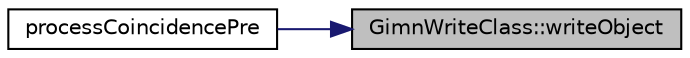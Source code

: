 digraph "GimnWriteClass::writeObject"
{
 // LATEX_PDF_SIZE
  edge [fontname="Helvetica",fontsize="10",labelfontname="Helvetica",labelfontsize="10"];
  node [fontname="Helvetica",fontsize="10",shape=record];
  rankdir="RL";
  Node1 [label="GimnWriteClass::writeObject",height=0.2,width=0.4,color="black", fillcolor="grey75", style="filled", fontcolor="black",tooltip="Guarda os dados dos diversos histogramas coletados em pastas dentro do arquivo root gerado."];
  Node1 -> Node2 [dir="back",color="midnightblue",fontsize="10",style="solid"];
  Node2 [label="processCoincidencePre",height=0.2,width=0.4,color="black", fillcolor="white", style="filled",URL="$processCoincidencePre_8C.html#a37b09e1ea9f054826199a23cf42cc8ae",tooltip=" "];
}
